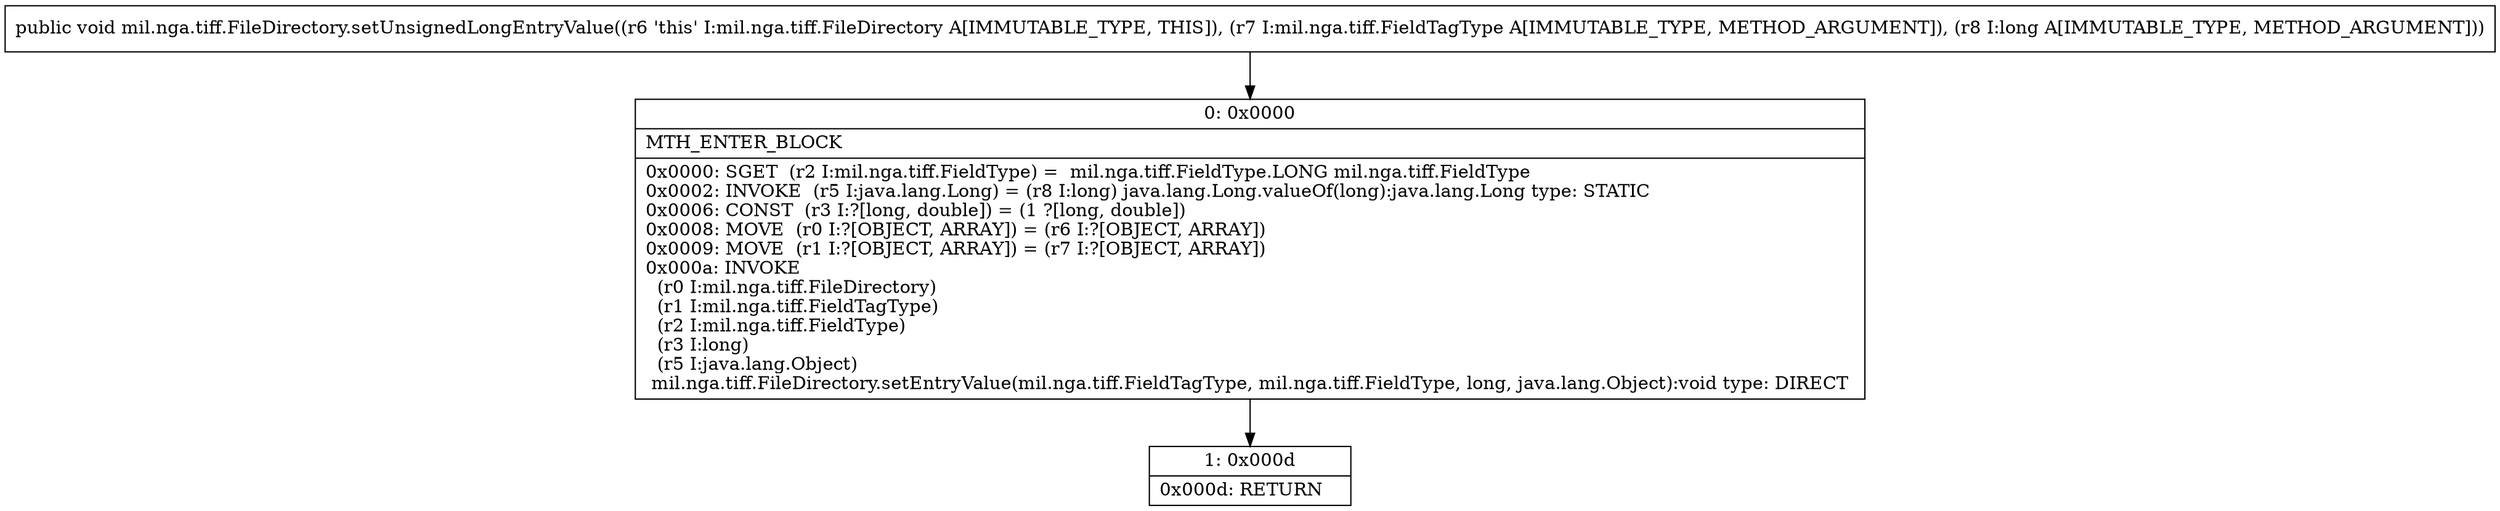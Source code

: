 digraph "CFG formil.nga.tiff.FileDirectory.setUnsignedLongEntryValue(Lmil\/nga\/tiff\/FieldTagType;J)V" {
Node_0 [shape=record,label="{0\:\ 0x0000|MTH_ENTER_BLOCK\l|0x0000: SGET  (r2 I:mil.nga.tiff.FieldType) =  mil.nga.tiff.FieldType.LONG mil.nga.tiff.FieldType \l0x0002: INVOKE  (r5 I:java.lang.Long) = (r8 I:long) java.lang.Long.valueOf(long):java.lang.Long type: STATIC \l0x0006: CONST  (r3 I:?[long, double]) = (1 ?[long, double]) \l0x0008: MOVE  (r0 I:?[OBJECT, ARRAY]) = (r6 I:?[OBJECT, ARRAY]) \l0x0009: MOVE  (r1 I:?[OBJECT, ARRAY]) = (r7 I:?[OBJECT, ARRAY]) \l0x000a: INVOKE  \l  (r0 I:mil.nga.tiff.FileDirectory)\l  (r1 I:mil.nga.tiff.FieldTagType)\l  (r2 I:mil.nga.tiff.FieldType)\l  (r3 I:long)\l  (r5 I:java.lang.Object)\l mil.nga.tiff.FileDirectory.setEntryValue(mil.nga.tiff.FieldTagType, mil.nga.tiff.FieldType, long, java.lang.Object):void type: DIRECT \l}"];
Node_1 [shape=record,label="{1\:\ 0x000d|0x000d: RETURN   \l}"];
MethodNode[shape=record,label="{public void mil.nga.tiff.FileDirectory.setUnsignedLongEntryValue((r6 'this' I:mil.nga.tiff.FileDirectory A[IMMUTABLE_TYPE, THIS]), (r7 I:mil.nga.tiff.FieldTagType A[IMMUTABLE_TYPE, METHOD_ARGUMENT]), (r8 I:long A[IMMUTABLE_TYPE, METHOD_ARGUMENT])) }"];
MethodNode -> Node_0;
Node_0 -> Node_1;
}

